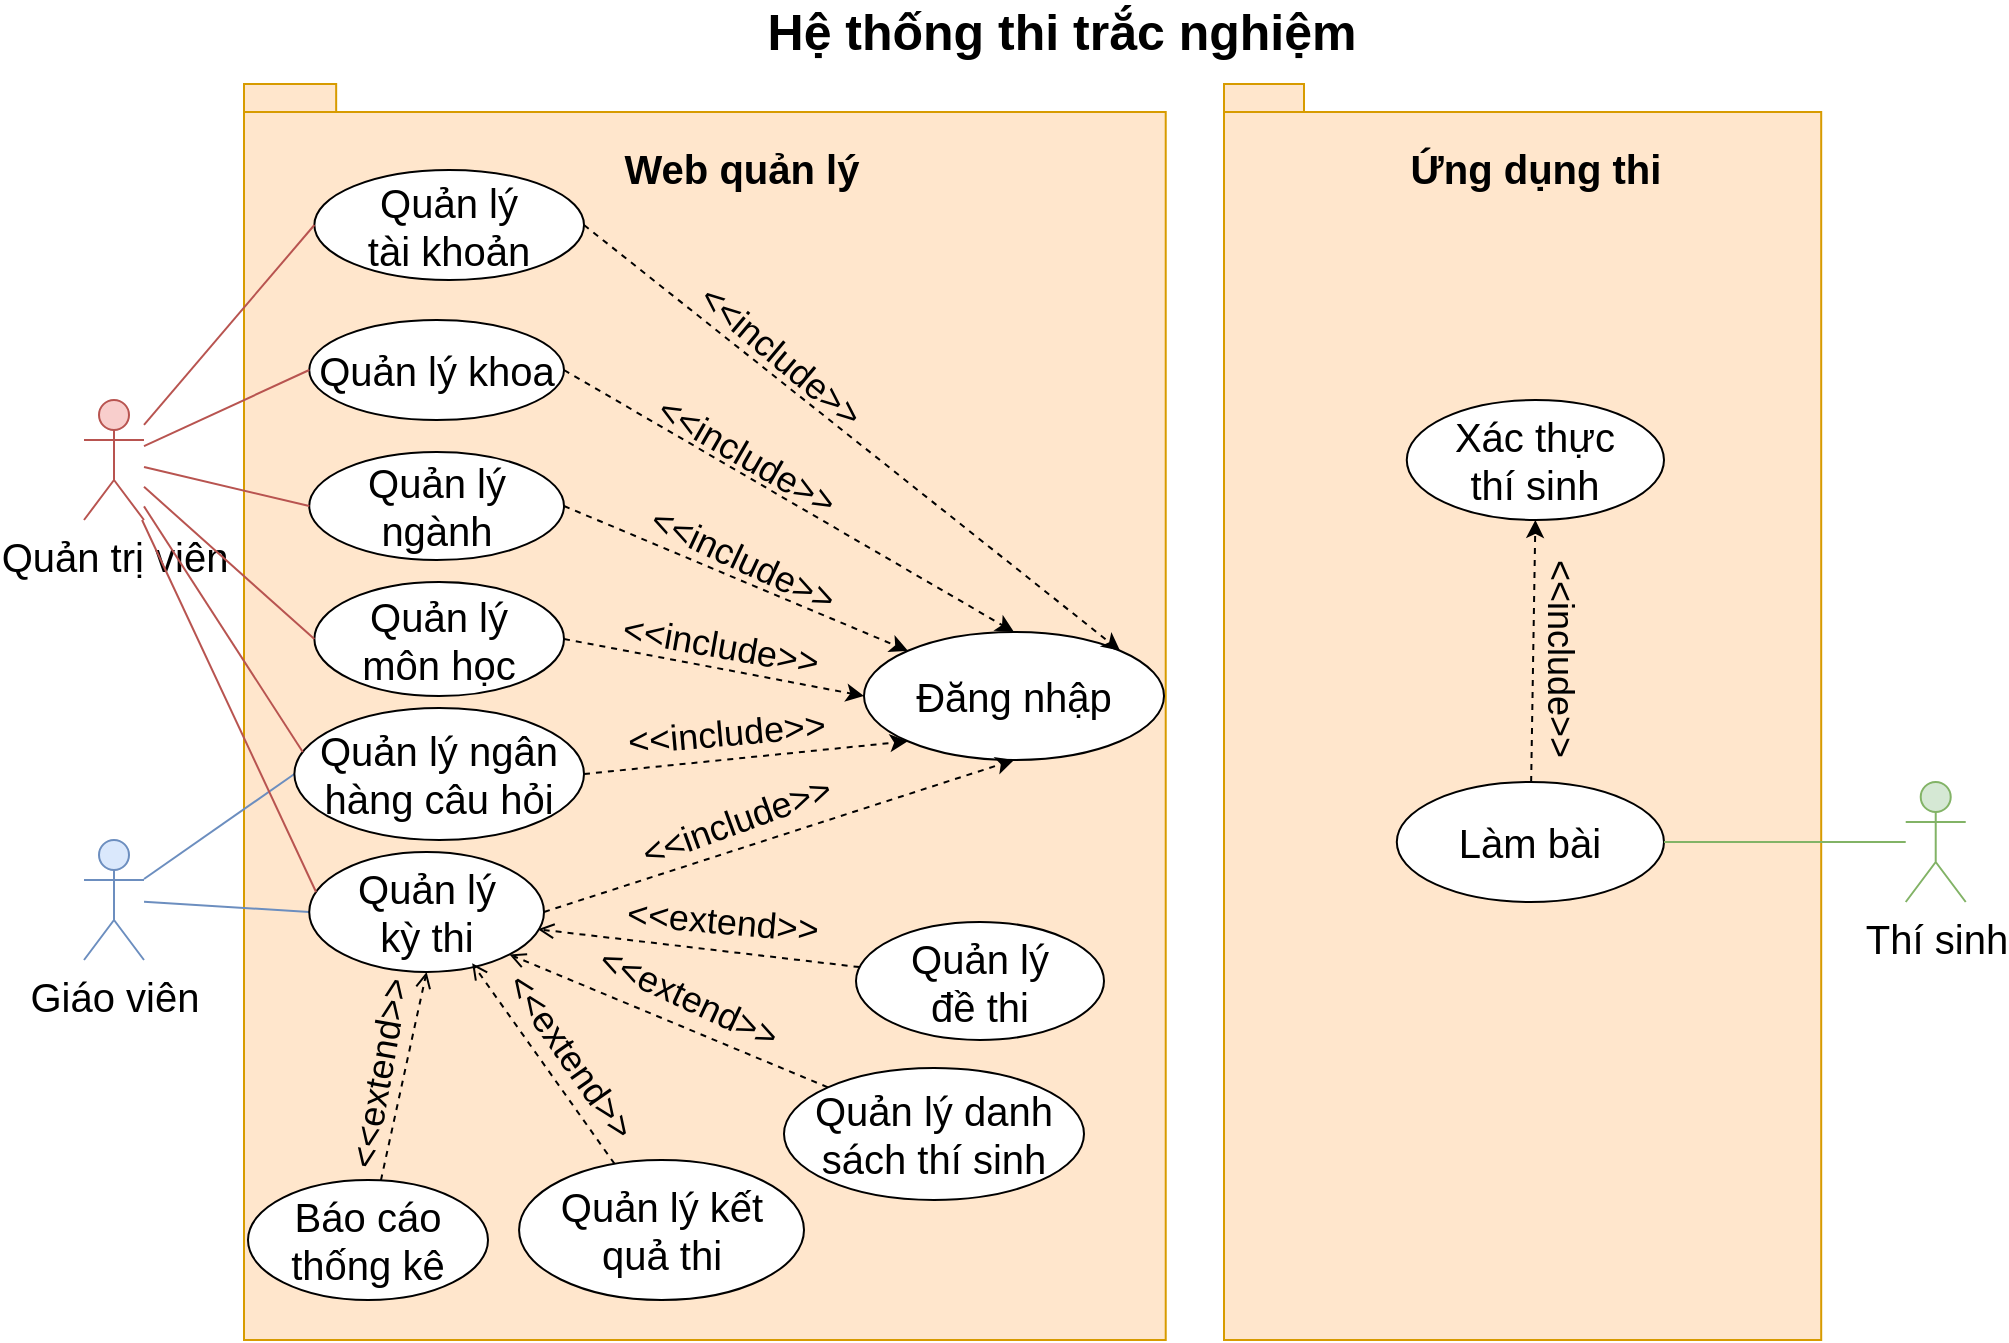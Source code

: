 <mxfile version="26.0.7">
  <diagram name="Page-1" id="0lanwQIMbhzFxu3wQ_ti">
    <mxGraphModel dx="1615" dy="955" grid="1" gridSize="10" guides="1" tooltips="1" connect="1" arrows="1" fold="1" page="1" pageScale="1" pageWidth="850" pageHeight="1100" math="0" shadow="0">
      <root>
        <mxCell id="0" />
        <mxCell id="1" parent="0" />
        <mxCell id="yOAzOKbq7As--M0zjiVG-7" value="" style="shape=folder;fontStyle=1;spacingTop=10;tabWidth=40;tabHeight=14;tabPosition=left;html=1;whiteSpace=wrap;fillColor=#ffe6cc;strokeColor=#d79b00;fontSize=20;" parent="1" vertex="1">
          <mxGeometry x="130" y="202" width="460.86" height="628" as="geometry" />
        </mxCell>
        <mxCell id="yOAzOKbq7As--M0zjiVG-1" value="Quản trị viên" style="shape=umlActor;verticalLabelPosition=bottom;verticalAlign=top;html=1;outlineConnect=0;fillColor=#f8cecc;strokeColor=#b85450;fontSize=20;" parent="1" vertex="1">
          <mxGeometry x="50" y="360" width="30" height="60" as="geometry" />
        </mxCell>
        <mxCell id="yOAzOKbq7As--M0zjiVG-43" style="edgeStyle=none;shape=connector;rounded=0;orthogonalLoop=1;jettySize=auto;html=1;entryX=0;entryY=0.5;entryDx=0;entryDy=0;labelBackgroundColor=default;strokeColor=#6c8ebf;align=center;verticalAlign=middle;fontFamily=Helvetica;fontSize=20;fontColor=default;endArrow=none;fillColor=#dae8fc;startFill=0;" parent="1" source="yOAzOKbq7As--M0zjiVG-2" target="yOAzOKbq7As--M0zjiVG-23" edge="1">
          <mxGeometry relative="1" as="geometry" />
        </mxCell>
        <mxCell id="yOAzOKbq7As--M0zjiVG-44" style="edgeStyle=none;shape=connector;rounded=0;orthogonalLoop=1;jettySize=auto;html=1;entryX=0;entryY=0.5;entryDx=0;entryDy=0;labelBackgroundColor=default;strokeColor=#6c8ebf;align=center;verticalAlign=middle;fontFamily=Helvetica;fontSize=20;fontColor=default;endArrow=none;fillColor=#dae8fc;startFill=0;" parent="1" source="yOAzOKbq7As--M0zjiVG-2" target="yOAzOKbq7As--M0zjiVG-24" edge="1">
          <mxGeometry relative="1" as="geometry" />
        </mxCell>
        <mxCell id="yOAzOKbq7As--M0zjiVG-2" value="Giáo viên" style="shape=umlActor;verticalLabelPosition=bottom;verticalAlign=top;html=1;outlineConnect=0;fillColor=#dae8fc;strokeColor=#6c8ebf;fontSize=20;" parent="1" vertex="1">
          <mxGeometry x="50" y="580" width="30" height="60" as="geometry" />
        </mxCell>
        <mxCell id="yOAzOKbq7As--M0zjiVG-3" value="Thí sinh" style="shape=umlActor;verticalLabelPosition=bottom;verticalAlign=top;html=1;outlineConnect=0;fillColor=#d5e8d4;strokeColor=#82b366;fontSize=20;" parent="1" vertex="1">
          <mxGeometry x="960.86" y="551" width="30" height="60" as="geometry" />
        </mxCell>
        <mxCell id="yOAzOKbq7As--M0zjiVG-5" value="&lt;b&gt;&lt;font&gt;Hệ thống thi trắc nghiệm&lt;/font&gt;&lt;/b&gt;" style="text;html=1;strokeColor=none;fillColor=none;align=center;verticalAlign=middle;whiteSpace=wrap;rounded=0;fontSize=25;" parent="1" vertex="1">
          <mxGeometry x="158.6" y="160" width="760" height="30" as="geometry" />
        </mxCell>
        <mxCell id="yOAzOKbq7As--M0zjiVG-9" value="" style="shape=folder;fontStyle=1;spacingTop=10;tabWidth=40;tabHeight=14;tabPosition=left;html=1;whiteSpace=wrap;fillColor=#ffe6cc;strokeColor=#d79b00;fontSize=20;" parent="1" vertex="1">
          <mxGeometry x="620" y="202" width="298.6" height="628" as="geometry" />
        </mxCell>
        <mxCell id="yOAzOKbq7As--M0zjiVG-11" value="&lt;b&gt;&lt;font&gt;Web quản lý&lt;/font&gt;&lt;/b&gt;" style="text;html=1;strokeColor=none;fillColor=none;align=center;verticalAlign=middle;whiteSpace=wrap;rounded=0;fontSize=20;" parent="1" vertex="1">
          <mxGeometry x="194.43" y="229" width="370" height="30" as="geometry" />
        </mxCell>
        <mxCell id="yOAzOKbq7As--M0zjiVG-12" value="&lt;span&gt;&lt;b&gt;Ứng dụng thi&lt;/b&gt;&lt;/span&gt;" style="text;html=1;strokeColor=none;fillColor=none;align=center;verticalAlign=middle;whiteSpace=wrap;rounded=0;fontSize=20;" parent="1" vertex="1">
          <mxGeometry x="590.86" y="229" width="370" height="30" as="geometry" />
        </mxCell>
        <mxCell id="yOAzOKbq7As--M0zjiVG-60" style="edgeStyle=none;shape=connector;rounded=0;orthogonalLoop=1;jettySize=auto;html=1;entryX=0.5;entryY=1;entryDx=0;entryDy=0;dashed=1;labelBackgroundColor=default;strokeColor=default;align=center;verticalAlign=middle;fontFamily=Helvetica;fontSize=20;fontColor=default;endArrow=classic;" parent="1" source="yOAzOKbq7As--M0zjiVG-13" target="yOAzOKbq7As--M0zjiVG-14" edge="1">
          <mxGeometry relative="1" as="geometry" />
        </mxCell>
        <mxCell id="yOAzOKbq7As--M0zjiVG-13" value="Làm bài" style="ellipse;whiteSpace=wrap;html=1;fontSize=20;" parent="1" vertex="1">
          <mxGeometry x="706.4" y="551" width="133.6" height="60" as="geometry" />
        </mxCell>
        <mxCell id="yOAzOKbq7As--M0zjiVG-14" value="Xác thực&lt;div&gt;thí sinh&lt;/div&gt;" style="ellipse;whiteSpace=wrap;html=1;fontSize=20;" parent="1" vertex="1">
          <mxGeometry x="711.39" y="360" width="128.61" height="60" as="geometry" />
        </mxCell>
        <mxCell id="yOAzOKbq7As--M0zjiVG-16" style="rounded=0;orthogonalLoop=1;jettySize=auto;html=1;entryX=1;entryY=0.5;entryDx=0;entryDy=0;fillColor=#d5e8d4;strokeColor=#82b366;fontSize=20;endArrow=none;startFill=0;" parent="1" source="yOAzOKbq7As--M0zjiVG-3" target="yOAzOKbq7As--M0zjiVG-13" edge="1">
          <mxGeometry relative="1" as="geometry" />
        </mxCell>
        <mxCell id="yOAzOKbq7As--M0zjiVG-17" value="Đăng&amp;nbsp;&lt;span style=&quot;background-color: transparent; color: light-dark(rgb(0, 0, 0), rgb(255, 255, 255));&quot;&gt;nhập&lt;/span&gt;" style="ellipse;whiteSpace=wrap;html=1;fontSize=20;" parent="1" vertex="1">
          <mxGeometry x="440" y="476" width="150" height="64" as="geometry" />
        </mxCell>
        <mxCell id="yOAzOKbq7As--M0zjiVG-47" style="edgeStyle=none;shape=connector;rounded=0;orthogonalLoop=1;jettySize=auto;html=1;exitX=1;exitY=0.5;exitDx=0;exitDy=0;entryX=0.5;entryY=0;entryDx=0;entryDy=0;labelBackgroundColor=default;align=center;verticalAlign=middle;fontFamily=Helvetica;fontSize=20;fontColor=default;endArrow=classic;dashed=1;" parent="1" source="yOAzOKbq7As--M0zjiVG-18" target="yOAzOKbq7As--M0zjiVG-17" edge="1">
          <mxGeometry relative="1" as="geometry" />
        </mxCell>
        <mxCell id="yOAzOKbq7As--M0zjiVG-18" value="Quản lý khoa" style="ellipse;whiteSpace=wrap;html=1;fontSize=20;" parent="1" vertex="1">
          <mxGeometry x="162.62" y="320" width="127.38" height="50" as="geometry" />
        </mxCell>
        <mxCell id="yOAzOKbq7As--M0zjiVG-48" style="edgeStyle=none;shape=connector;rounded=0;orthogonalLoop=1;jettySize=auto;html=1;exitX=1;exitY=0.5;exitDx=0;exitDy=0;entryX=0;entryY=0;entryDx=0;entryDy=0;labelBackgroundColor=default;align=center;verticalAlign=middle;fontFamily=Helvetica;fontSize=20;fontColor=default;endArrow=classic;dashed=1;" parent="1" source="yOAzOKbq7As--M0zjiVG-20" target="yOAzOKbq7As--M0zjiVG-17" edge="1">
          <mxGeometry relative="1" as="geometry" />
        </mxCell>
        <mxCell id="yOAzOKbq7As--M0zjiVG-20" value="Quản lý ngành" style="ellipse;whiteSpace=wrap;html=1;fontSize=20;" parent="1" vertex="1">
          <mxGeometry x="162.62" y="386" width="127.38" height="54" as="geometry" />
        </mxCell>
        <mxCell id="yOAzOKbq7As--M0zjiVG-49" style="edgeStyle=none;shape=connector;rounded=0;orthogonalLoop=1;jettySize=auto;html=1;exitX=1;exitY=0.5;exitDx=0;exitDy=0;entryX=0;entryY=0.5;entryDx=0;entryDy=0;labelBackgroundColor=default;align=center;verticalAlign=middle;fontFamily=Helvetica;fontSize=20;fontColor=default;endArrow=classic;dashed=1;" parent="1" source="yOAzOKbq7As--M0zjiVG-21" target="yOAzOKbq7As--M0zjiVG-17" edge="1">
          <mxGeometry relative="1" as="geometry" />
        </mxCell>
        <mxCell id="yOAzOKbq7As--M0zjiVG-21" value="Quản lý&lt;div&gt;môn học&lt;/div&gt;" style="ellipse;whiteSpace=wrap;html=1;fontSize=20;" parent="1" vertex="1">
          <mxGeometry x="165.19" y="451" width="124.81" height="57" as="geometry" />
        </mxCell>
        <mxCell id="yOAzOKbq7As--M0zjiVG-46" style="edgeStyle=none;shape=connector;rounded=0;orthogonalLoop=1;jettySize=auto;html=1;exitX=1;exitY=0.5;exitDx=0;exitDy=0;entryX=1;entryY=0;entryDx=0;entryDy=0;labelBackgroundColor=default;align=center;verticalAlign=middle;fontFamily=Helvetica;fontSize=20;fontColor=default;endArrow=classic;dashed=1;" parent="1" source="yOAzOKbq7As--M0zjiVG-22" target="yOAzOKbq7As--M0zjiVG-17" edge="1">
          <mxGeometry relative="1" as="geometry" />
        </mxCell>
        <mxCell id="yOAzOKbq7As--M0zjiVG-22" value="Quản lý&lt;div&gt;tài khoản&lt;/div&gt;" style="ellipse;whiteSpace=wrap;html=1;fontSize=20;" parent="1" vertex="1">
          <mxGeometry x="165.19" y="245" width="134.81" height="55" as="geometry" />
        </mxCell>
        <mxCell id="yOAzOKbq7As--M0zjiVG-50" style="edgeStyle=none;shape=connector;rounded=0;orthogonalLoop=1;jettySize=auto;html=1;exitX=1;exitY=0.5;exitDx=0;exitDy=0;entryX=0;entryY=1;entryDx=0;entryDy=0;dashed=1;labelBackgroundColor=default;strokeColor=default;align=center;verticalAlign=middle;fontFamily=Helvetica;fontSize=20;fontColor=default;endArrow=classic;" parent="1" source="yOAzOKbq7As--M0zjiVG-23" target="yOAzOKbq7As--M0zjiVG-17" edge="1">
          <mxGeometry relative="1" as="geometry" />
        </mxCell>
        <mxCell id="yOAzOKbq7As--M0zjiVG-23" value="Quản lý ngân&lt;br&gt;hàng câu hỏi" style="ellipse;whiteSpace=wrap;html=1;fontSize=20;" parent="1" vertex="1">
          <mxGeometry x="155.19" y="514" width="144.81" height="66" as="geometry" />
        </mxCell>
        <mxCell id="yOAzOKbq7As--M0zjiVG-51" style="edgeStyle=none;shape=connector;rounded=0;orthogonalLoop=1;jettySize=auto;html=1;exitX=1;exitY=0.5;exitDx=0;exitDy=0;entryX=0.5;entryY=1;entryDx=0;entryDy=0;dashed=1;labelBackgroundColor=default;strokeColor=default;align=center;verticalAlign=middle;fontFamily=Helvetica;fontSize=20;fontColor=default;endArrow=classic;" parent="1" source="yOAzOKbq7As--M0zjiVG-24" target="yOAzOKbq7As--M0zjiVG-17" edge="1">
          <mxGeometry relative="1" as="geometry" />
        </mxCell>
        <mxCell id="yOAzOKbq7As--M0zjiVG-24" value="Quản lý&lt;div&gt;kỳ thi&lt;/div&gt;" style="ellipse;whiteSpace=wrap;html=1;fontSize=20;" parent="1" vertex="1">
          <mxGeometry x="162.62" y="586" width="117.38" height="60" as="geometry" />
        </mxCell>
        <mxCell id="yOAzOKbq7As--M0zjiVG-26" style="edgeStyle=none;shape=connector;rounded=0;orthogonalLoop=1;jettySize=auto;html=1;entryX=0;entryY=0.5;entryDx=0;entryDy=0;labelBackgroundColor=default;strokeColor=#b85450;align=center;verticalAlign=middle;fontFamily=Helvetica;fontSize=20;fontColor=default;endArrow=none;fillColor=#f8cecc;startFill=0;" parent="1" source="yOAzOKbq7As--M0zjiVG-1" target="yOAzOKbq7As--M0zjiVG-22" edge="1">
          <mxGeometry relative="1" as="geometry" />
        </mxCell>
        <mxCell id="yOAzOKbq7As--M0zjiVG-27" style="edgeStyle=none;shape=connector;rounded=0;orthogonalLoop=1;jettySize=auto;html=1;entryX=0;entryY=0.5;entryDx=0;entryDy=0;labelBackgroundColor=default;strokeColor=#b85450;align=center;verticalAlign=middle;fontFamily=Helvetica;fontSize=20;fontColor=default;endArrow=none;fillColor=#f8cecc;startFill=0;" parent="1" source="yOAzOKbq7As--M0zjiVG-1" target="yOAzOKbq7As--M0zjiVG-18" edge="1">
          <mxGeometry relative="1" as="geometry" />
        </mxCell>
        <mxCell id="yOAzOKbq7As--M0zjiVG-28" style="edgeStyle=none;shape=connector;rounded=0;orthogonalLoop=1;jettySize=auto;html=1;entryX=0;entryY=0.5;entryDx=0;entryDy=0;labelBackgroundColor=default;strokeColor=#b85450;align=center;verticalAlign=middle;fontFamily=Helvetica;fontSize=20;fontColor=default;endArrow=none;fillColor=#f8cecc;startFill=0;" parent="1" source="yOAzOKbq7As--M0zjiVG-1" target="yOAzOKbq7As--M0zjiVG-20" edge="1">
          <mxGeometry relative="1" as="geometry" />
        </mxCell>
        <mxCell id="yOAzOKbq7As--M0zjiVG-29" style="edgeStyle=none;shape=connector;rounded=0;orthogonalLoop=1;jettySize=auto;html=1;entryX=0;entryY=0.5;entryDx=0;entryDy=0;labelBackgroundColor=default;strokeColor=#b85450;align=center;verticalAlign=middle;fontFamily=Helvetica;fontSize=20;fontColor=default;endArrow=none;fillColor=#f8cecc;startFill=0;" parent="1" source="yOAzOKbq7As--M0zjiVG-1" target="yOAzOKbq7As--M0zjiVG-21" edge="1">
          <mxGeometry relative="1" as="geometry" />
        </mxCell>
        <mxCell id="yOAzOKbq7As--M0zjiVG-36" style="edgeStyle=none;shape=connector;rounded=0;orthogonalLoop=1;jettySize=auto;html=1;entryX=0.029;entryY=0.333;entryDx=0;entryDy=0;labelBackgroundColor=default;strokeColor=#b85450;align=center;verticalAlign=middle;fontFamily=Helvetica;fontSize=20;fontColor=default;endArrow=none;fillColor=#f8cecc;entryPerimeter=0;startFill=0;" parent="1" source="yOAzOKbq7As--M0zjiVG-1" target="yOAzOKbq7As--M0zjiVG-23" edge="1">
          <mxGeometry relative="1" as="geometry" />
        </mxCell>
        <mxCell id="yOAzOKbq7As--M0zjiVG-37" style="edgeStyle=none;shape=connector;rounded=0;orthogonalLoop=1;jettySize=auto;html=1;entryX=0.029;entryY=0.333;entryDx=0;entryDy=0;labelBackgroundColor=default;strokeColor=#b85450;align=center;verticalAlign=middle;fontFamily=Helvetica;fontSize=20;fontColor=default;endArrow=none;fillColor=#f8cecc;entryPerimeter=0;startFill=0;" parent="1" source="yOAzOKbq7As--M0zjiVG-1" target="yOAzOKbq7As--M0zjiVG-24" edge="1">
          <mxGeometry relative="1" as="geometry" />
        </mxCell>
        <mxCell id="yOAzOKbq7As--M0zjiVG-55" value="&amp;lt;&amp;lt;include&amp;gt;&amp;gt;" style="text;html=1;align=center;verticalAlign=middle;resizable=0;points=[];autosize=1;strokeColor=none;fillColor=none;fontSize=18;fontFamily=Helvetica;fontColor=default;rotation=10;" parent="1" vertex="1">
          <mxGeometry x="308" y="463" width="120" height="40" as="geometry" />
        </mxCell>
        <mxCell id="yOAzOKbq7As--M0zjiVG-56" value="&amp;lt;&amp;lt;include&amp;gt;&amp;gt;" style="text;html=1;align=center;verticalAlign=middle;resizable=0;points=[];autosize=1;strokeColor=none;fillColor=none;fontSize=18;fontFamily=Helvetica;fontColor=default;rotation=25;" parent="1" vertex="1">
          <mxGeometry x="319.43" y="420" width="120" height="40" as="geometry" />
        </mxCell>
        <mxCell id="yOAzOKbq7As--M0zjiVG-57" value="&amp;lt;&amp;lt;include&amp;gt;&amp;gt;" style="text;html=1;align=center;verticalAlign=middle;resizable=0;points=[];autosize=1;strokeColor=none;fillColor=none;fontSize=18;fontFamily=Helvetica;fontColor=default;rotation=30;" parent="1" vertex="1">
          <mxGeometry x="321" y="368" width="120" height="40" as="geometry" />
        </mxCell>
        <mxCell id="yOAzOKbq7As--M0zjiVG-59" value="&amp;lt;&amp;lt;include&amp;gt;&amp;gt;" style="text;html=1;align=center;verticalAlign=middle;resizable=0;points=[];autosize=1;strokeColor=none;fillColor=none;fontSize=18;fontFamily=Helvetica;fontColor=default;rotation=40;" parent="1" vertex="1">
          <mxGeometry x="338" y="318" width="120" height="40" as="geometry" />
        </mxCell>
        <mxCell id="yOAzOKbq7As--M0zjiVG-61" value="&amp;lt;&amp;lt;include&amp;gt;&amp;gt;" style="text;html=1;align=center;verticalAlign=middle;resizable=0;points=[];autosize=1;strokeColor=none;fillColor=none;fontSize=18;fontFamily=Helvetica;fontColor=default;rotation=90;" parent="1" vertex="1">
          <mxGeometry x="728" y="469" width="120" height="40" as="geometry" />
        </mxCell>
        <mxCell id="7qQKtuQuAqREFhXmggC2-1" value="&amp;lt;&amp;lt;include&amp;gt;&amp;gt;" style="text;html=1;align=center;verticalAlign=middle;resizable=0;points=[];autosize=1;strokeColor=none;fillColor=none;fontSize=18;fontFamily=Helvetica;fontColor=default;rotation=-5;" parent="1" vertex="1">
          <mxGeometry x="311" y="507" width="120" height="40" as="geometry" />
        </mxCell>
        <mxCell id="7qQKtuQuAqREFhXmggC2-2" value="&amp;lt;&amp;lt;include&amp;gt;&amp;gt;" style="text;html=1;align=center;verticalAlign=middle;resizable=0;points=[];autosize=1;strokeColor=none;fillColor=none;fontSize=18;fontFamily=Helvetica;fontColor=default;rotation=-20;" parent="1" vertex="1">
          <mxGeometry x="316" y="551" width="120" height="40" as="geometry" />
        </mxCell>
        <mxCell id="Mz9632f78trMKjZMojD--5" style="rounded=0;orthogonalLoop=1;jettySize=auto;html=1;entryX=0.974;entryY=0.644;entryDx=0;entryDy=0;endArrow=open;endFill=0;dashed=1;fontSize=20;entryPerimeter=0;" parent="1" source="Mz9632f78trMKjZMojD--1" target="yOAzOKbq7As--M0zjiVG-24" edge="1">
          <mxGeometry relative="1" as="geometry" />
        </mxCell>
        <mxCell id="Mz9632f78trMKjZMojD--1" value="Quản lý&lt;div&gt;đề thi&lt;/div&gt;" style="ellipse;whiteSpace=wrap;html=1;fontSize=20;" parent="1" vertex="1">
          <mxGeometry x="436" y="621" width="124" height="59" as="geometry" />
        </mxCell>
        <mxCell id="Mz9632f78trMKjZMojD--6" style="edgeStyle=none;shape=connector;rounded=0;orthogonalLoop=1;jettySize=auto;html=1;exitX=0;exitY=0;exitDx=0;exitDy=0;entryX=1;entryY=1;entryDx=0;entryDy=0;dashed=1;labelBackgroundColor=default;strokeColor=default;align=center;verticalAlign=middle;fontFamily=Helvetica;fontSize=20;fontColor=default;endArrow=open;endFill=0;" parent="1" source="Mz9632f78trMKjZMojD--2" target="yOAzOKbq7As--M0zjiVG-24" edge="1">
          <mxGeometry relative="1" as="geometry" />
        </mxCell>
        <mxCell id="Mz9632f78trMKjZMojD--2" value="Quản lý danh&lt;br&gt;sách thí sinh" style="ellipse;whiteSpace=wrap;html=1;fontSize=20;" parent="1" vertex="1">
          <mxGeometry x="400" y="694" width="150" height="66" as="geometry" />
        </mxCell>
        <mxCell id="Mz9632f78trMKjZMojD--3" value="Quản lý kết quả thi" style="ellipse;whiteSpace=wrap;html=1;fontSize=20;" parent="1" vertex="1">
          <mxGeometry x="267.53" y="740" width="142.47" height="70" as="geometry" />
        </mxCell>
        <mxCell id="Mz9632f78trMKjZMojD--8" style="edgeStyle=none;shape=connector;rounded=0;orthogonalLoop=1;jettySize=auto;html=1;entryX=0.5;entryY=1;entryDx=0;entryDy=0;dashed=1;labelBackgroundColor=default;strokeColor=default;align=center;verticalAlign=middle;fontFamily=Helvetica;fontSize=20;fontColor=default;endArrow=open;endFill=0;" parent="1" source="Mz9632f78trMKjZMojD--4" target="yOAzOKbq7As--M0zjiVG-24" edge="1">
          <mxGeometry relative="1" as="geometry" />
        </mxCell>
        <mxCell id="Mz9632f78trMKjZMojD--4" value="Báo cáo thống kê" style="ellipse;whiteSpace=wrap;html=1;fontSize=20;" parent="1" vertex="1">
          <mxGeometry x="132" y="750" width="120" height="60" as="geometry" />
        </mxCell>
        <mxCell id="Mz9632f78trMKjZMojD--7" style="edgeStyle=none;shape=connector;rounded=0;orthogonalLoop=1;jettySize=auto;html=1;entryX=0.694;entryY=0.927;entryDx=0;entryDy=0;entryPerimeter=0;dashed=1;labelBackgroundColor=default;strokeColor=default;align=center;verticalAlign=middle;fontFamily=Helvetica;fontSize=20;fontColor=default;endArrow=open;endFill=0;" parent="1" source="Mz9632f78trMKjZMojD--3" target="yOAzOKbq7As--M0zjiVG-24" edge="1">
          <mxGeometry relative="1" as="geometry" />
        </mxCell>
        <mxCell id="Mz9632f78trMKjZMojD--9" value="&amp;lt;&amp;lt;extend&amp;gt;&amp;gt;" style="text;html=1;align=center;verticalAlign=middle;resizable=0;points=[];autosize=1;strokeColor=none;fillColor=none;fontSize=18;fontFamily=Helvetica;fontColor=default;rotation=25;" parent="1" vertex="1">
          <mxGeometry x="292.0" y="639" width="120" height="40" as="geometry" />
        </mxCell>
        <mxCell id="Mz9632f78trMKjZMojD--10" value="&amp;lt;&amp;lt;extend&amp;gt;&amp;gt;" style="text;html=1;align=center;verticalAlign=middle;resizable=0;points=[];autosize=1;strokeColor=none;fillColor=none;fontSize=18;fontFamily=Helvetica;fontColor=default;rotation=5;" parent="1" vertex="1">
          <mxGeometry x="309.0" y="601" width="120" height="40" as="geometry" />
        </mxCell>
        <mxCell id="Mz9632f78trMKjZMojD--11" value="&amp;lt;&amp;lt;extend&amp;gt;&amp;gt;" style="text;html=1;align=center;verticalAlign=middle;resizable=0;points=[];autosize=1;strokeColor=none;fillColor=none;fontSize=18;fontFamily=Helvetica;fontColor=default;rotation=55;" parent="1" vertex="1">
          <mxGeometry x="233" y="668" width="120" height="40" as="geometry" />
        </mxCell>
        <mxCell id="Mz9632f78trMKjZMojD--12" value="&amp;lt;&amp;lt;extend&amp;gt;&amp;gt;" style="text;html=1;align=center;verticalAlign=middle;resizable=0;points=[];autosize=1;strokeColor=none;fillColor=none;fontSize=18;fontFamily=Helvetica;fontColor=default;rotation=-80;" parent="1" vertex="1">
          <mxGeometry x="138" y="677" width="120" height="40" as="geometry" />
        </mxCell>
      </root>
    </mxGraphModel>
  </diagram>
</mxfile>
